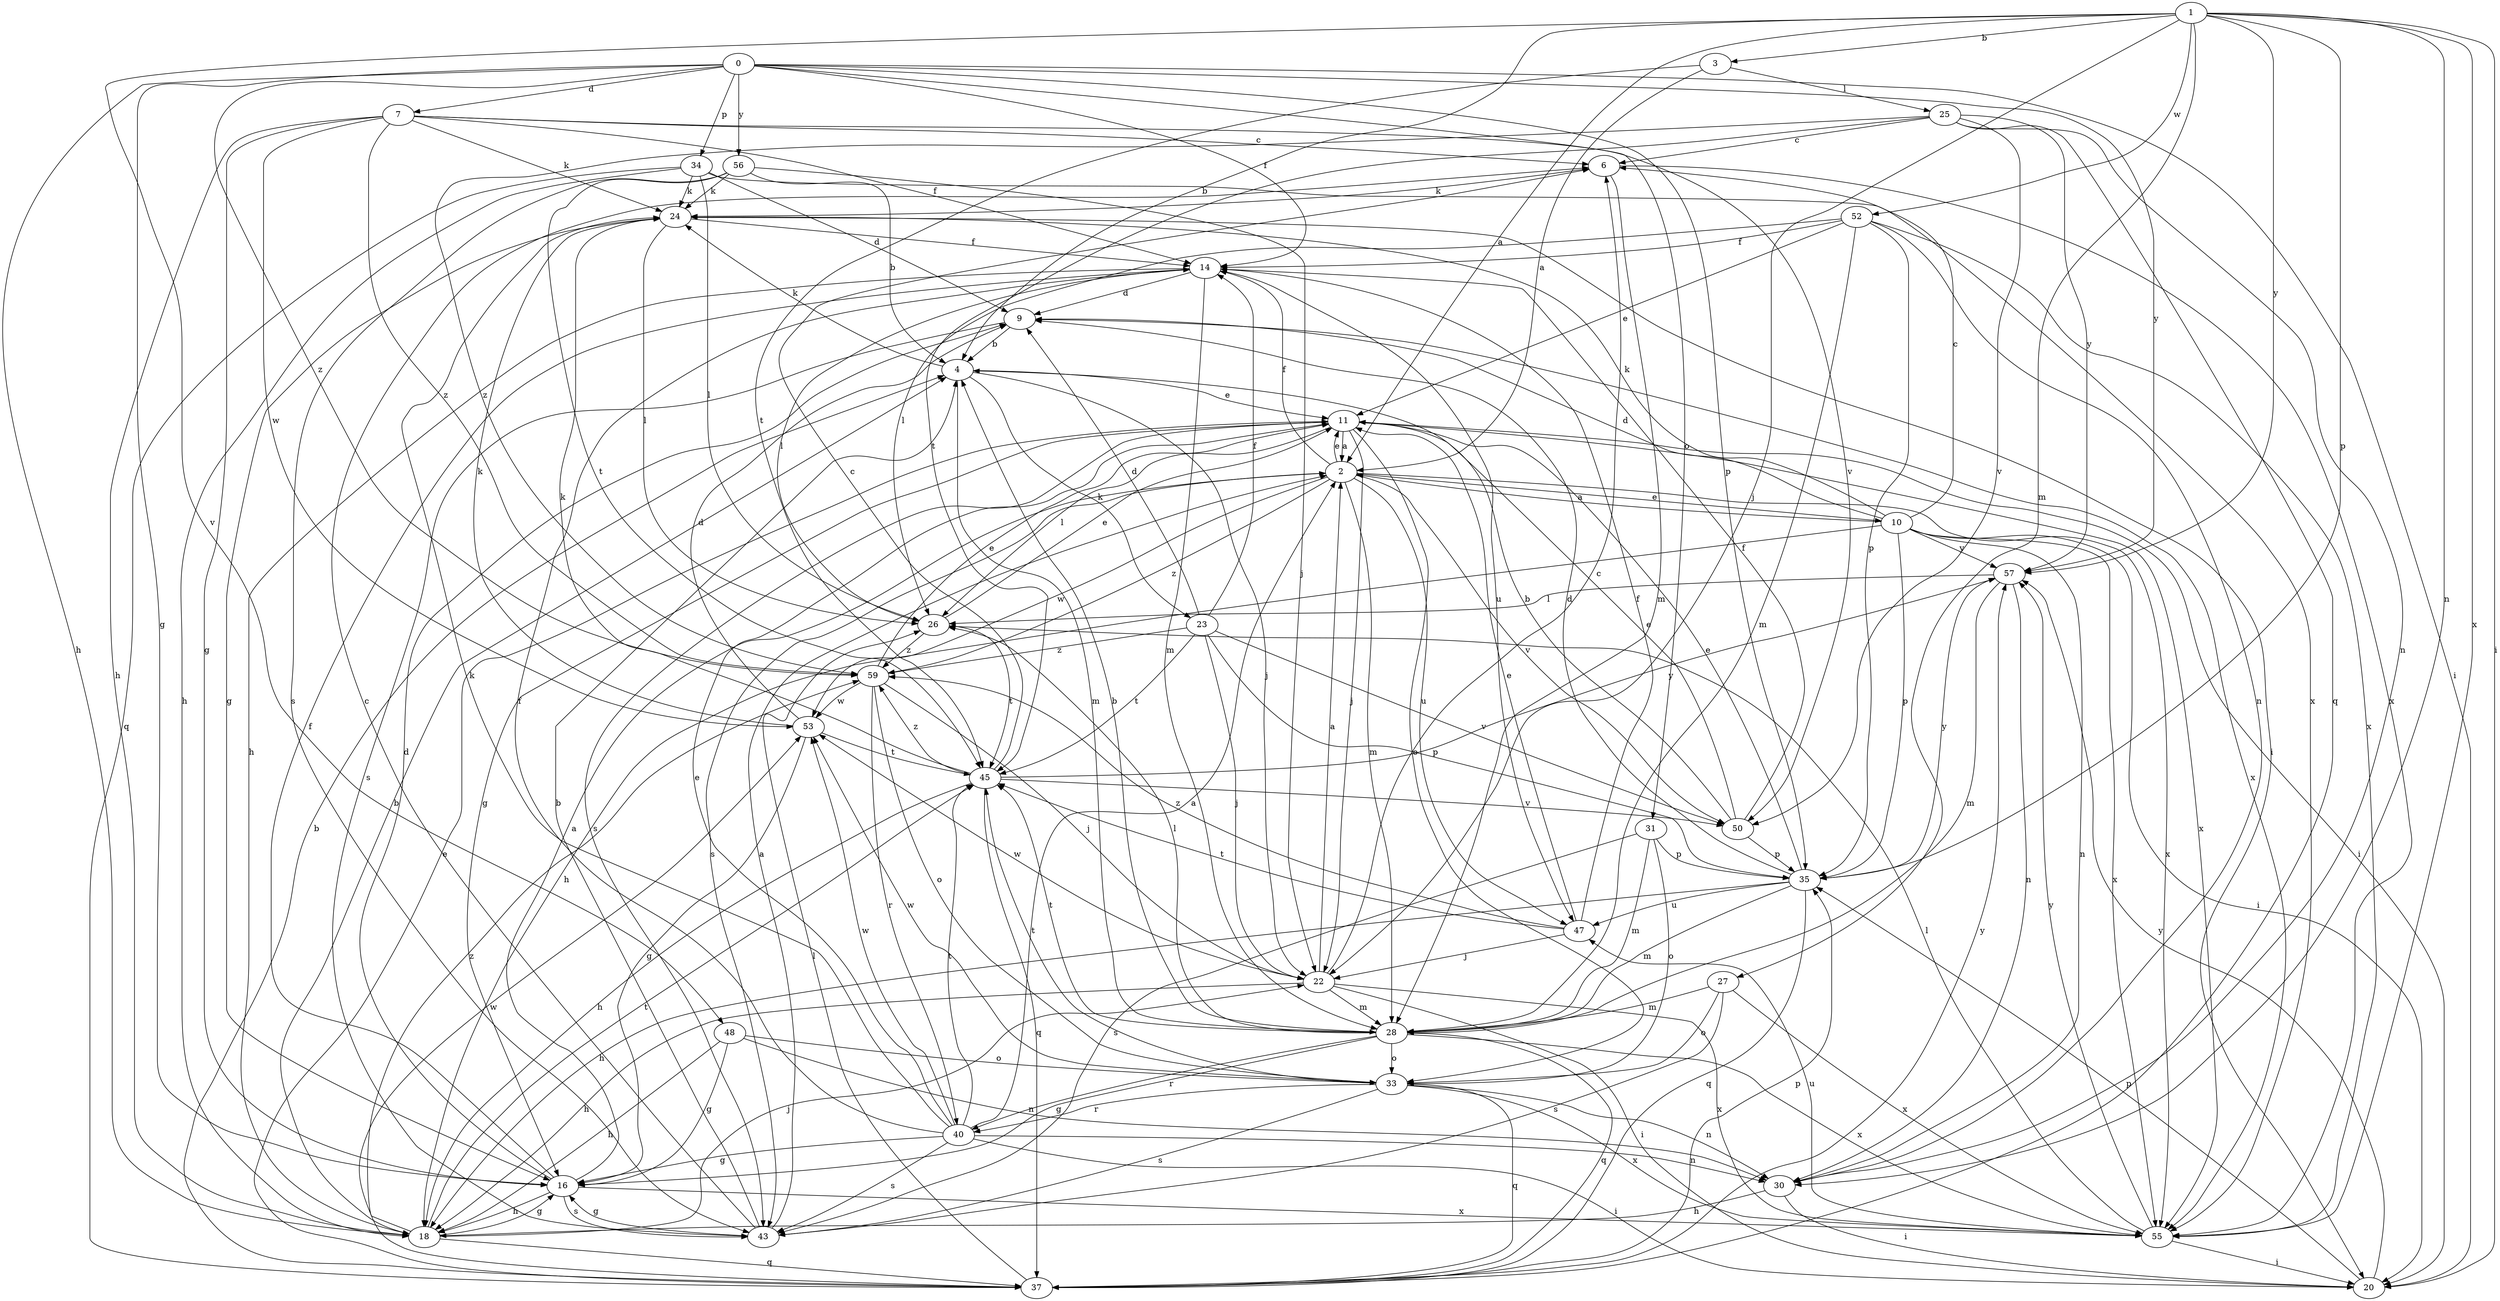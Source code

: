 strict digraph  {
0;
1;
2;
3;
4;
6;
7;
9;
10;
11;
14;
16;
18;
20;
22;
23;
24;
25;
26;
27;
28;
30;
31;
33;
34;
35;
37;
40;
43;
45;
47;
48;
50;
52;
53;
55;
56;
57;
59;
0 -> 7  [label=d];
0 -> 14  [label=f];
0 -> 16  [label=g];
0 -> 18  [label=h];
0 -> 20  [label=i];
0 -> 31  [label=o];
0 -> 34  [label=p];
0 -> 35  [label=p];
0 -> 56  [label=y];
0 -> 57  [label=y];
0 -> 59  [label=z];
1 -> 2  [label=a];
1 -> 3  [label=b];
1 -> 4  [label=b];
1 -> 20  [label=i];
1 -> 22  [label=j];
1 -> 27  [label=m];
1 -> 30  [label=n];
1 -> 35  [label=p];
1 -> 48  [label=v];
1 -> 52  [label=w];
1 -> 55  [label=x];
1 -> 57  [label=y];
2 -> 10  [label=e];
2 -> 11  [label=e];
2 -> 14  [label=f];
2 -> 28  [label=m];
2 -> 43  [label=s];
2 -> 47  [label=u];
2 -> 50  [label=v];
2 -> 53  [label=w];
2 -> 55  [label=x];
2 -> 59  [label=z];
3 -> 2  [label=a];
3 -> 25  [label=l];
3 -> 45  [label=t];
4 -> 11  [label=e];
4 -> 22  [label=j];
4 -> 23  [label=k];
4 -> 24  [label=k];
4 -> 28  [label=m];
6 -> 24  [label=k];
6 -> 28  [label=m];
6 -> 55  [label=x];
7 -> 6  [label=c];
7 -> 14  [label=f];
7 -> 16  [label=g];
7 -> 18  [label=h];
7 -> 24  [label=k];
7 -> 50  [label=v];
7 -> 53  [label=w];
7 -> 59  [label=z];
9 -> 4  [label=b];
9 -> 43  [label=s];
9 -> 55  [label=x];
10 -> 2  [label=a];
10 -> 6  [label=c];
10 -> 9  [label=d];
10 -> 18  [label=h];
10 -> 20  [label=i];
10 -> 24  [label=k];
10 -> 30  [label=n];
10 -> 35  [label=p];
10 -> 55  [label=x];
10 -> 57  [label=y];
11 -> 2  [label=a];
11 -> 16  [label=g];
11 -> 20  [label=i];
11 -> 22  [label=j];
11 -> 26  [label=l];
11 -> 33  [label=o];
11 -> 43  [label=s];
11 -> 55  [label=x];
14 -> 9  [label=d];
14 -> 18  [label=h];
14 -> 26  [label=l];
14 -> 28  [label=m];
14 -> 47  [label=u];
16 -> 2  [label=a];
16 -> 9  [label=d];
16 -> 14  [label=f];
16 -> 18  [label=h];
16 -> 43  [label=s];
16 -> 55  [label=x];
18 -> 4  [label=b];
18 -> 16  [label=g];
18 -> 22  [label=j];
18 -> 37  [label=q];
18 -> 45  [label=t];
18 -> 59  [label=z];
20 -> 35  [label=p];
20 -> 57  [label=y];
22 -> 2  [label=a];
22 -> 6  [label=c];
22 -> 18  [label=h];
22 -> 20  [label=i];
22 -> 28  [label=m];
22 -> 53  [label=w];
22 -> 55  [label=x];
23 -> 9  [label=d];
23 -> 14  [label=f];
23 -> 22  [label=j];
23 -> 35  [label=p];
23 -> 45  [label=t];
23 -> 50  [label=v];
23 -> 59  [label=z];
24 -> 14  [label=f];
24 -> 16  [label=g];
24 -> 20  [label=i];
24 -> 26  [label=l];
25 -> 6  [label=c];
25 -> 30  [label=n];
25 -> 37  [label=q];
25 -> 45  [label=t];
25 -> 50  [label=v];
25 -> 57  [label=y];
25 -> 59  [label=z];
26 -> 11  [label=e];
26 -> 45  [label=t];
26 -> 59  [label=z];
27 -> 28  [label=m];
27 -> 33  [label=o];
27 -> 43  [label=s];
27 -> 55  [label=x];
28 -> 4  [label=b];
28 -> 16  [label=g];
28 -> 26  [label=l];
28 -> 33  [label=o];
28 -> 37  [label=q];
28 -> 40  [label=r];
28 -> 45  [label=t];
28 -> 55  [label=x];
30 -> 18  [label=h];
30 -> 20  [label=i];
31 -> 28  [label=m];
31 -> 33  [label=o];
31 -> 35  [label=p];
31 -> 43  [label=s];
33 -> 30  [label=n];
33 -> 37  [label=q];
33 -> 40  [label=r];
33 -> 43  [label=s];
33 -> 45  [label=t];
33 -> 53  [label=w];
33 -> 55  [label=x];
34 -> 9  [label=d];
34 -> 18  [label=h];
34 -> 24  [label=k];
34 -> 26  [label=l];
34 -> 37  [label=q];
34 -> 55  [label=x];
35 -> 9  [label=d];
35 -> 11  [label=e];
35 -> 18  [label=h];
35 -> 28  [label=m];
35 -> 37  [label=q];
35 -> 47  [label=u];
35 -> 57  [label=y];
37 -> 4  [label=b];
37 -> 11  [label=e];
37 -> 26  [label=l];
37 -> 35  [label=p];
37 -> 53  [label=w];
37 -> 57  [label=y];
40 -> 2  [label=a];
40 -> 11  [label=e];
40 -> 14  [label=f];
40 -> 16  [label=g];
40 -> 20  [label=i];
40 -> 24  [label=k];
40 -> 30  [label=n];
40 -> 43  [label=s];
40 -> 45  [label=t];
40 -> 53  [label=w];
43 -> 2  [label=a];
43 -> 4  [label=b];
43 -> 6  [label=c];
43 -> 16  [label=g];
45 -> 6  [label=c];
45 -> 18  [label=h];
45 -> 24  [label=k];
45 -> 37  [label=q];
45 -> 50  [label=v];
45 -> 57  [label=y];
45 -> 59  [label=z];
47 -> 11  [label=e];
47 -> 14  [label=f];
47 -> 22  [label=j];
47 -> 45  [label=t];
47 -> 59  [label=z];
48 -> 16  [label=g];
48 -> 18  [label=h];
48 -> 30  [label=n];
48 -> 33  [label=o];
50 -> 4  [label=b];
50 -> 11  [label=e];
50 -> 14  [label=f];
50 -> 35  [label=p];
52 -> 11  [label=e];
52 -> 14  [label=f];
52 -> 26  [label=l];
52 -> 28  [label=m];
52 -> 30  [label=n];
52 -> 35  [label=p];
52 -> 55  [label=x];
53 -> 9  [label=d];
53 -> 16  [label=g];
53 -> 24  [label=k];
53 -> 45  [label=t];
55 -> 20  [label=i];
55 -> 26  [label=l];
55 -> 47  [label=u];
55 -> 57  [label=y];
56 -> 4  [label=b];
56 -> 22  [label=j];
56 -> 24  [label=k];
56 -> 43  [label=s];
56 -> 45  [label=t];
57 -> 26  [label=l];
57 -> 28  [label=m];
57 -> 30  [label=n];
59 -> 11  [label=e];
59 -> 22  [label=j];
59 -> 33  [label=o];
59 -> 40  [label=r];
59 -> 53  [label=w];
}
